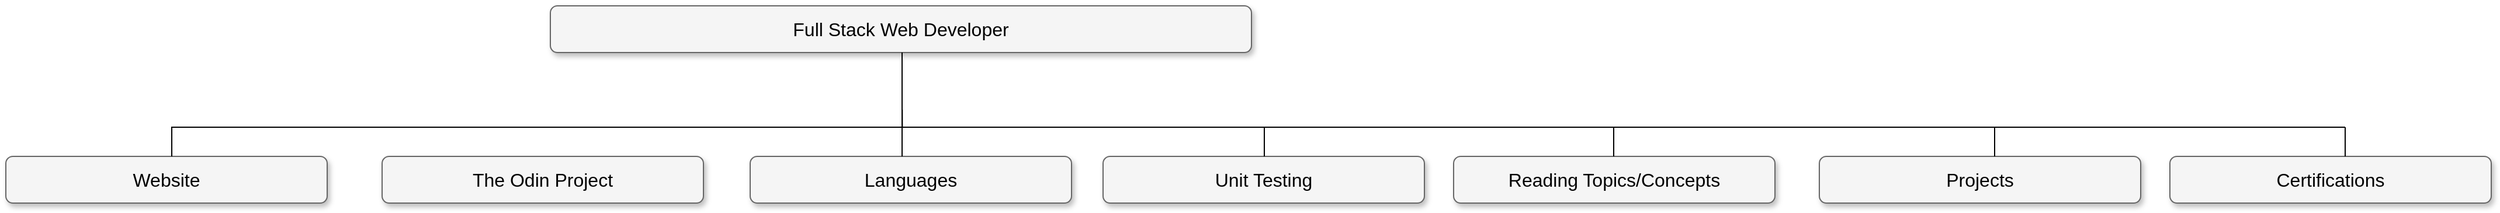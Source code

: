<mxfile version="16.5.2" type="github">
  <diagram name="Page-1" id="b98fa263-6416-c6ec-5b7d-78bf54ef71d0">
    <mxGraphModel dx="2031" dy="1089" grid="0" gridSize="10" guides="1" tooltips="1" connect="1" arrows="1" fold="1" page="1" pageScale="1.5" pageWidth="3300" pageHeight="4681" background="#FFFFFF" math="0" shadow="0">
      <root>
        <mxCell id="0" style=";html=1;" />
        <mxCell id="1" style=";html=1;" parent="0" />
        <mxCell id="303ed1de8c2c98b4-3" value="Full Stack Web Developer" style="whiteSpace=wrap;html=1;rounded=1;shadow=1;strokeWidth=1;fontSize=16;align=center;fillColor=#f5f5f5;strokeColor=#666666;" parent="1" vertex="1">
          <mxGeometry x="474" y="20" width="600" height="40" as="geometry" />
        </mxCell>
        <mxCell id="303ed1de8c2c98b4-5" value="The Odin Project" style="whiteSpace=wrap;html=1;rounded=1;shadow=1;strokeWidth=1;fontSize=16;align=center;fillColor=#f5f5f5;strokeColor=#666666;" parent="1" vertex="1">
          <mxGeometry x="330" y="149" width="275" height="40" as="geometry" />
        </mxCell>
        <mxCell id="303ed1de8c2c98b4-6" value="Languages" style="whiteSpace=wrap;html=1;rounded=1;shadow=1;strokeWidth=1;fontSize=16;align=center;fillColor=#f5f5f5;strokeColor=#666666;" parent="1" vertex="1">
          <mxGeometry x="645" y="149" width="275" height="40" as="geometry" />
        </mxCell>
        <mxCell id="303ed1de8c2c98b4-7" value="Website" style="whiteSpace=wrap;html=1;rounded=1;shadow=1;strokeWidth=1;fontSize=16;align=center;fillColor=#f5f5f5;strokeColor=#666666;" parent="1" vertex="1">
          <mxGeometry x="8" y="149" width="275" height="40" as="geometry" />
        </mxCell>
        <mxCell id="303ed1de8c2c98b4-8" value="Unit Testing" style="whiteSpace=wrap;html=1;rounded=1;shadow=1;strokeWidth=1;fontSize=16;align=center;fillColor=#f5f5f5;strokeColor=#666666;" parent="1" vertex="1">
          <mxGeometry x="947" y="149" width="275" height="40" as="geometry" />
        </mxCell>
        <mxCell id="303ed1de8c2c98b4-9" value="Reading Topics/Concepts" style="whiteSpace=wrap;html=1;rounded=1;shadow=1;strokeWidth=1;fontSize=16;align=center;fillColor=#f5f5f5;strokeColor=#666666;" parent="1" vertex="1">
          <mxGeometry x="1247" y="149" width="275" height="40" as="geometry" />
        </mxCell>
        <mxCell id="303ed1de8c2c98b4-79" style="edgeStyle=orthogonalEdgeStyle;html=1;startSize=6;endFill=0;endSize=6;strokeWidth=1;fontSize=16;rounded=0;endArrow=none;" parent="1" source="303ed1de8c2c98b4-3" edge="1">
          <mxGeometry relative="1" as="geometry">
            <mxPoint x="775" y="117" as="targetPoint" />
            <Array as="points">
              <mxPoint x="775" y="72" />
              <mxPoint x="775" y="72" />
            </Array>
          </mxGeometry>
        </mxCell>
        <mxCell id="303ed1de8c2c98b4-81" style="edgeStyle=elbowEdgeStyle;html=1;startSize=6;endFill=0;endSize=6;strokeWidth=1;fontSize=16;rounded=0;endArrow=none;" parent="1" target="303ed1de8c2c98b4-6" edge="1">
          <mxGeometry relative="1" as="geometry">
            <Array as="points">
              <mxPoint x="775" y="129" />
            </Array>
            <mxPoint x="775" y="109" as="sourcePoint" />
          </mxGeometry>
        </mxCell>
        <mxCell id="303ed1de8c2c98b4-82" style="edgeStyle=orthogonalEdgeStyle;html=1;startSize=6;endFill=0;endSize=6;strokeWidth=1;fontSize=16;rounded=0;endArrow=none;exitX=0.5;exitY=1;" parent="1" target="303ed1de8c2c98b4-7" edge="1">
          <mxGeometry relative="1" as="geometry">
            <Array as="points">
              <mxPoint x="775" y="124" />
              <mxPoint x="150" y="124" />
            </Array>
            <mxPoint x="775" y="109" as="sourcePoint" />
          </mxGeometry>
        </mxCell>
        <mxCell id="303ed1de8c2c98b4-83" style="edgeStyle=orthogonalEdgeStyle;html=1;startSize=6;endFill=0;endSize=6;strokeWidth=1;fontSize=16;rounded=0;endArrow=none;" parent="1" target="303ed1de8c2c98b4-8" edge="1">
          <mxGeometry relative="1" as="geometry">
            <Array as="points">
              <mxPoint x="775" y="124" />
              <mxPoint x="1085" y="124" />
            </Array>
            <mxPoint x="775.077" y="109" as="sourcePoint" />
          </mxGeometry>
        </mxCell>
        <mxCell id="303ed1de8c2c98b4-84" style="edgeStyle=orthogonalEdgeStyle;html=1;startSize=6;endFill=0;endSize=6;strokeWidth=1;fontSize=16;rounded=0;endArrow=none;" parent="1" target="303ed1de8c2c98b4-9" edge="1">
          <mxGeometry relative="1" as="geometry">
            <Array as="points">
              <mxPoint x="775" y="124" />
              <mxPoint x="1384" y="124" />
            </Array>
            <mxPoint x="775.077" y="109" as="sourcePoint" />
          </mxGeometry>
        </mxCell>
        <mxCell id="gmK9K836Q3CP84srtli5-4" value="Projects" style="whiteSpace=wrap;html=1;rounded=1;shadow=1;strokeWidth=1;fontSize=16;align=center;fillColor=#f5f5f5;strokeColor=#666666;" vertex="1" parent="1">
          <mxGeometry x="1560" y="149" width="275" height="40" as="geometry" />
        </mxCell>
        <mxCell id="gmK9K836Q3CP84srtli5-9" value="" style="endArrow=none;html=1;rounded=0;exitX=0.593;exitY=0.473;exitDx=0;exitDy=0;exitPerimeter=0;" edge="1" parent="1">
          <mxGeometry width="50" height="50" relative="1" as="geometry">
            <mxPoint x="1384.5" y="124" as="sourcePoint" />
            <mxPoint x="1710" y="124" as="targetPoint" />
          </mxGeometry>
        </mxCell>
        <mxCell id="gmK9K836Q3CP84srtli5-10" value="" style="endArrow=none;html=1;rounded=0;" edge="1" parent="1">
          <mxGeometry width="50" height="50" relative="1" as="geometry">
            <mxPoint x="1710" y="149" as="sourcePoint" />
            <mxPoint x="1710" y="129" as="targetPoint" />
            <Array as="points">
              <mxPoint x="1710" y="124" />
            </Array>
          </mxGeometry>
        </mxCell>
        <mxCell id="gmK9K836Q3CP84srtli5-11" value="Certifications" style="whiteSpace=wrap;html=1;rounded=1;shadow=1;strokeWidth=1;fontSize=16;align=center;fillColor=#f5f5f5;strokeColor=#666666;" vertex="1" parent="1">
          <mxGeometry x="1860" y="149" width="275" height="40" as="geometry" />
        </mxCell>
        <mxCell id="gmK9K836Q3CP84srtli5-12" value="" style="endArrow=none;html=1;rounded=0;" edge="1" parent="1">
          <mxGeometry width="50" height="50" relative="1" as="geometry">
            <mxPoint x="2010" y="149" as="sourcePoint" />
            <mxPoint x="2010" y="129" as="targetPoint" />
            <Array as="points">
              <mxPoint x="2010" y="124" />
            </Array>
          </mxGeometry>
        </mxCell>
        <mxCell id="gmK9K836Q3CP84srtli5-13" value="" style="endArrow=none;html=1;rounded=0;" edge="1" parent="1">
          <mxGeometry width="50" height="50" relative="1" as="geometry">
            <mxPoint x="1710" y="124" as="sourcePoint" />
            <mxPoint x="2010" y="124" as="targetPoint" />
          </mxGeometry>
        </mxCell>
      </root>
    </mxGraphModel>
  </diagram>
</mxfile>
